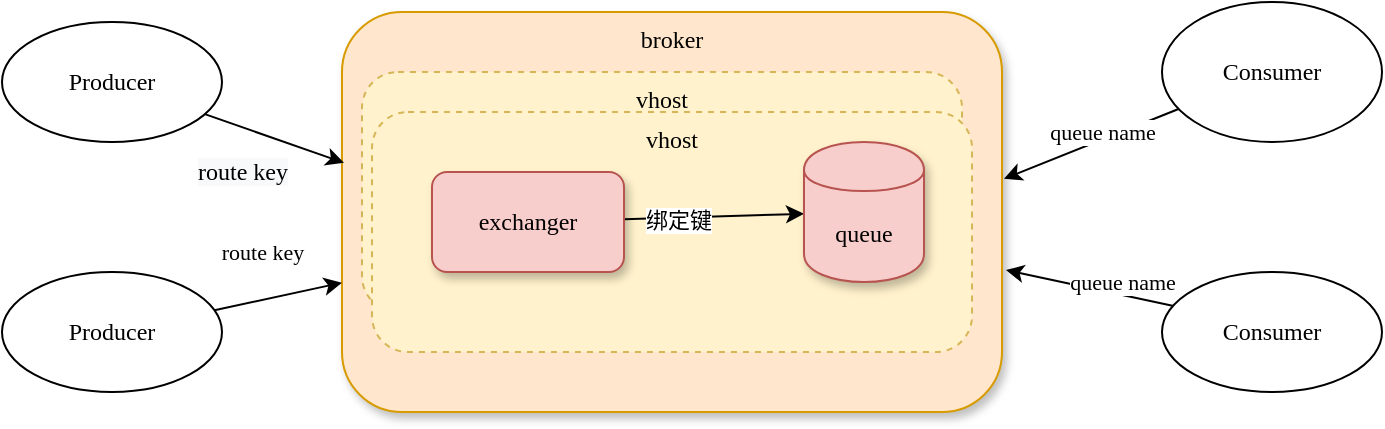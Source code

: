 <mxfile version="13.1.5" type="github">
  <diagram id="w70ik4WtTT5jzHk84-9g" name="第 1 页">
    <mxGraphModel dx="1038" dy="548" grid="1" gridSize="10" guides="1" tooltips="1" connect="1" arrows="1" fold="1" page="1" pageScale="1" pageWidth="827" pageHeight="1169" math="0" shadow="0">
      <root>
        <mxCell id="0" />
        <mxCell id="1" parent="0" />
        <mxCell id="aNo0fYQ4Zw-LIRuSzlRl-1" value="broker" style="rounded=1;whiteSpace=wrap;html=1;verticalAlign=top;fillColor=#ffe6cc;strokeColor=#d79b00;shadow=1;fontFamily=Comic Sans MS;" vertex="1" parent="1">
          <mxGeometry x="250" y="210" width="330" height="200" as="geometry" />
        </mxCell>
        <mxCell id="aNo0fYQ4Zw-LIRuSzlRl-20" value="vhost" style="rounded=1;whiteSpace=wrap;html=1;verticalAlign=top;fillColor=#fff2cc;strokeColor=#d6b656;dashed=1;fontFamily=Comic Sans MS;" vertex="1" parent="1">
          <mxGeometry x="260" y="240" width="300" height="120" as="geometry" />
        </mxCell>
        <mxCell id="aNo0fYQ4Zw-LIRuSzlRl-19" value="vhost" style="rounded=1;whiteSpace=wrap;html=1;verticalAlign=top;fillColor=#fff2cc;strokeColor=#d6b656;dashed=1;fontFamily=Comic Sans MS;" vertex="1" parent="1">
          <mxGeometry x="265" y="260" width="300" height="120" as="geometry" />
        </mxCell>
        <mxCell id="aNo0fYQ4Zw-LIRuSzlRl-4" style="rounded=0;orthogonalLoop=1;jettySize=auto;html=1;entryX=0.003;entryY=0.377;entryDx=0;entryDy=0;entryPerimeter=0;fontFamily=Comic Sans MS;" edge="1" parent="1" source="aNo0fYQ4Zw-LIRuSzlRl-2" target="aNo0fYQ4Zw-LIRuSzlRl-1">
          <mxGeometry relative="1" as="geometry" />
        </mxCell>
        <mxCell id="aNo0fYQ4Zw-LIRuSzlRl-13" value="&lt;span style=&quot;font-size: 12px ; background-color: rgb(248 , 249 , 250)&quot;&gt;route key&lt;/span&gt;" style="edgeLabel;html=1;align=center;verticalAlign=middle;resizable=0;points=[];fontFamily=Comic Sans MS;" vertex="1" connectable="0" parent="aNo0fYQ4Zw-LIRuSzlRl-4">
          <mxGeometry x="-0.374" y="1" relative="1" as="geometry">
            <mxPoint x="-3.42" y="22.24" as="offset" />
          </mxGeometry>
        </mxCell>
        <mxCell id="aNo0fYQ4Zw-LIRuSzlRl-2" value="Producer" style="ellipse;whiteSpace=wrap;html=1;fontFamily=Comic Sans MS;" vertex="1" parent="1">
          <mxGeometry x="80" y="215" width="110" height="60" as="geometry" />
        </mxCell>
        <mxCell id="aNo0fYQ4Zw-LIRuSzlRl-5" style="edgeStyle=none;rounded=0;orthogonalLoop=1;jettySize=auto;html=1;entryX=1.003;entryY=0.417;entryDx=0;entryDy=0;entryPerimeter=0;endArrow=classic;endFill=1;fontFamily=Comic Sans MS;" edge="1" parent="1" source="aNo0fYQ4Zw-LIRuSzlRl-3" target="aNo0fYQ4Zw-LIRuSzlRl-1">
          <mxGeometry relative="1" as="geometry" />
        </mxCell>
        <mxCell id="aNo0fYQ4Zw-LIRuSzlRl-22" value="queue name" style="edgeLabel;html=1;align=center;verticalAlign=middle;resizable=0;points=[];fontFamily=Comic Sans MS;" vertex="1" connectable="0" parent="aNo0fYQ4Zw-LIRuSzlRl-5">
          <mxGeometry x="-0.438" y="1" relative="1" as="geometry">
            <mxPoint x="-14.52" y="0.94" as="offset" />
          </mxGeometry>
        </mxCell>
        <mxCell id="aNo0fYQ4Zw-LIRuSzlRl-3" value="Consumer" style="ellipse;whiteSpace=wrap;html=1;fontFamily=Comic Sans MS;" vertex="1" parent="1">
          <mxGeometry x="660" y="205" width="110" height="70" as="geometry" />
        </mxCell>
        <mxCell id="aNo0fYQ4Zw-LIRuSzlRl-11" value="" style="edgeStyle=none;rounded=0;orthogonalLoop=1;jettySize=auto;html=1;endArrow=classic;endFill=1;fontFamily=Comic Sans MS;" edge="1" parent="1" source="aNo0fYQ4Zw-LIRuSzlRl-9" target="aNo0fYQ4Zw-LIRuSzlRl-10">
          <mxGeometry relative="1" as="geometry" />
        </mxCell>
        <mxCell id="aNo0fYQ4Zw-LIRuSzlRl-14" value="绑定键" style="edgeLabel;html=1;align=center;verticalAlign=middle;resizable=0;points=[];fontFamily=Comic Sans MS;" vertex="1" connectable="0" parent="aNo0fYQ4Zw-LIRuSzlRl-11">
          <mxGeometry x="-0.4" y="-1" relative="1" as="geometry">
            <mxPoint as="offset" />
          </mxGeometry>
        </mxCell>
        <mxCell id="aNo0fYQ4Zw-LIRuSzlRl-9" value="exchanger" style="rounded=1;whiteSpace=wrap;html=1;fillColor=#f8cecc;strokeColor=#b85450;shadow=1;fontFamily=Comic Sans MS;" vertex="1" parent="1">
          <mxGeometry x="295" y="290" width="96" height="50" as="geometry" />
        </mxCell>
        <mxCell id="aNo0fYQ4Zw-LIRuSzlRl-10" value="queue" style="shape=cylinder;whiteSpace=wrap;html=1;boundedLbl=1;backgroundOutline=1;fillColor=#f8cecc;strokeColor=#b85450;shadow=1;fontFamily=Comic Sans MS;" vertex="1" parent="1">
          <mxGeometry x="481" y="275" width="60" height="70" as="geometry" />
        </mxCell>
        <mxCell id="aNo0fYQ4Zw-LIRuSzlRl-16" style="edgeStyle=none;rounded=0;orthogonalLoop=1;jettySize=auto;html=1;entryX=1.006;entryY=0.645;entryDx=0;entryDy=0;entryPerimeter=0;endArrow=classic;endFill=1;fontFamily=Comic Sans MS;exitX=0.069;exitY=0.29;exitDx=0;exitDy=0;exitPerimeter=0;" edge="1" parent="1" source="aNo0fYQ4Zw-LIRuSzlRl-15" target="aNo0fYQ4Zw-LIRuSzlRl-1">
          <mxGeometry relative="1" as="geometry" />
        </mxCell>
        <mxCell id="aNo0fYQ4Zw-LIRuSzlRl-23" value="queue name" style="edgeLabel;html=1;align=center;verticalAlign=middle;resizable=0;points=[];fontFamily=Comic Sans MS;" vertex="1" connectable="0" parent="aNo0fYQ4Zw-LIRuSzlRl-16">
          <mxGeometry x="-0.578" y="1" relative="1" as="geometry">
            <mxPoint x="-9.78" y="-9.6" as="offset" />
          </mxGeometry>
        </mxCell>
        <mxCell id="aNo0fYQ4Zw-LIRuSzlRl-15" value="Consumer" style="ellipse;whiteSpace=wrap;html=1;fontFamily=Comic Sans MS;" vertex="1" parent="1">
          <mxGeometry x="660" y="340" width="110" height="60" as="geometry" />
        </mxCell>
        <mxCell id="aNo0fYQ4Zw-LIRuSzlRl-18" style="edgeStyle=none;rounded=0;orthogonalLoop=1;jettySize=auto;html=1;endArrow=classic;endFill=1;fontFamily=Comic Sans MS;" edge="1" parent="1" source="aNo0fYQ4Zw-LIRuSzlRl-17" target="aNo0fYQ4Zw-LIRuSzlRl-1">
          <mxGeometry relative="1" as="geometry" />
        </mxCell>
        <mxCell id="aNo0fYQ4Zw-LIRuSzlRl-21" value="route key" style="edgeLabel;html=1;align=center;verticalAlign=middle;resizable=0;points=[];fontFamily=Comic Sans MS;" vertex="1" connectable="0" parent="aNo0fYQ4Zw-LIRuSzlRl-18">
          <mxGeometry x="-0.297" y="1" relative="1" as="geometry">
            <mxPoint x="1.38" y="-23.39" as="offset" />
          </mxGeometry>
        </mxCell>
        <mxCell id="aNo0fYQ4Zw-LIRuSzlRl-17" value="Producer" style="ellipse;whiteSpace=wrap;html=1;fontFamily=Comic Sans MS;" vertex="1" parent="1">
          <mxGeometry x="80" y="340" width="110" height="60" as="geometry" />
        </mxCell>
      </root>
    </mxGraphModel>
  </diagram>
</mxfile>

